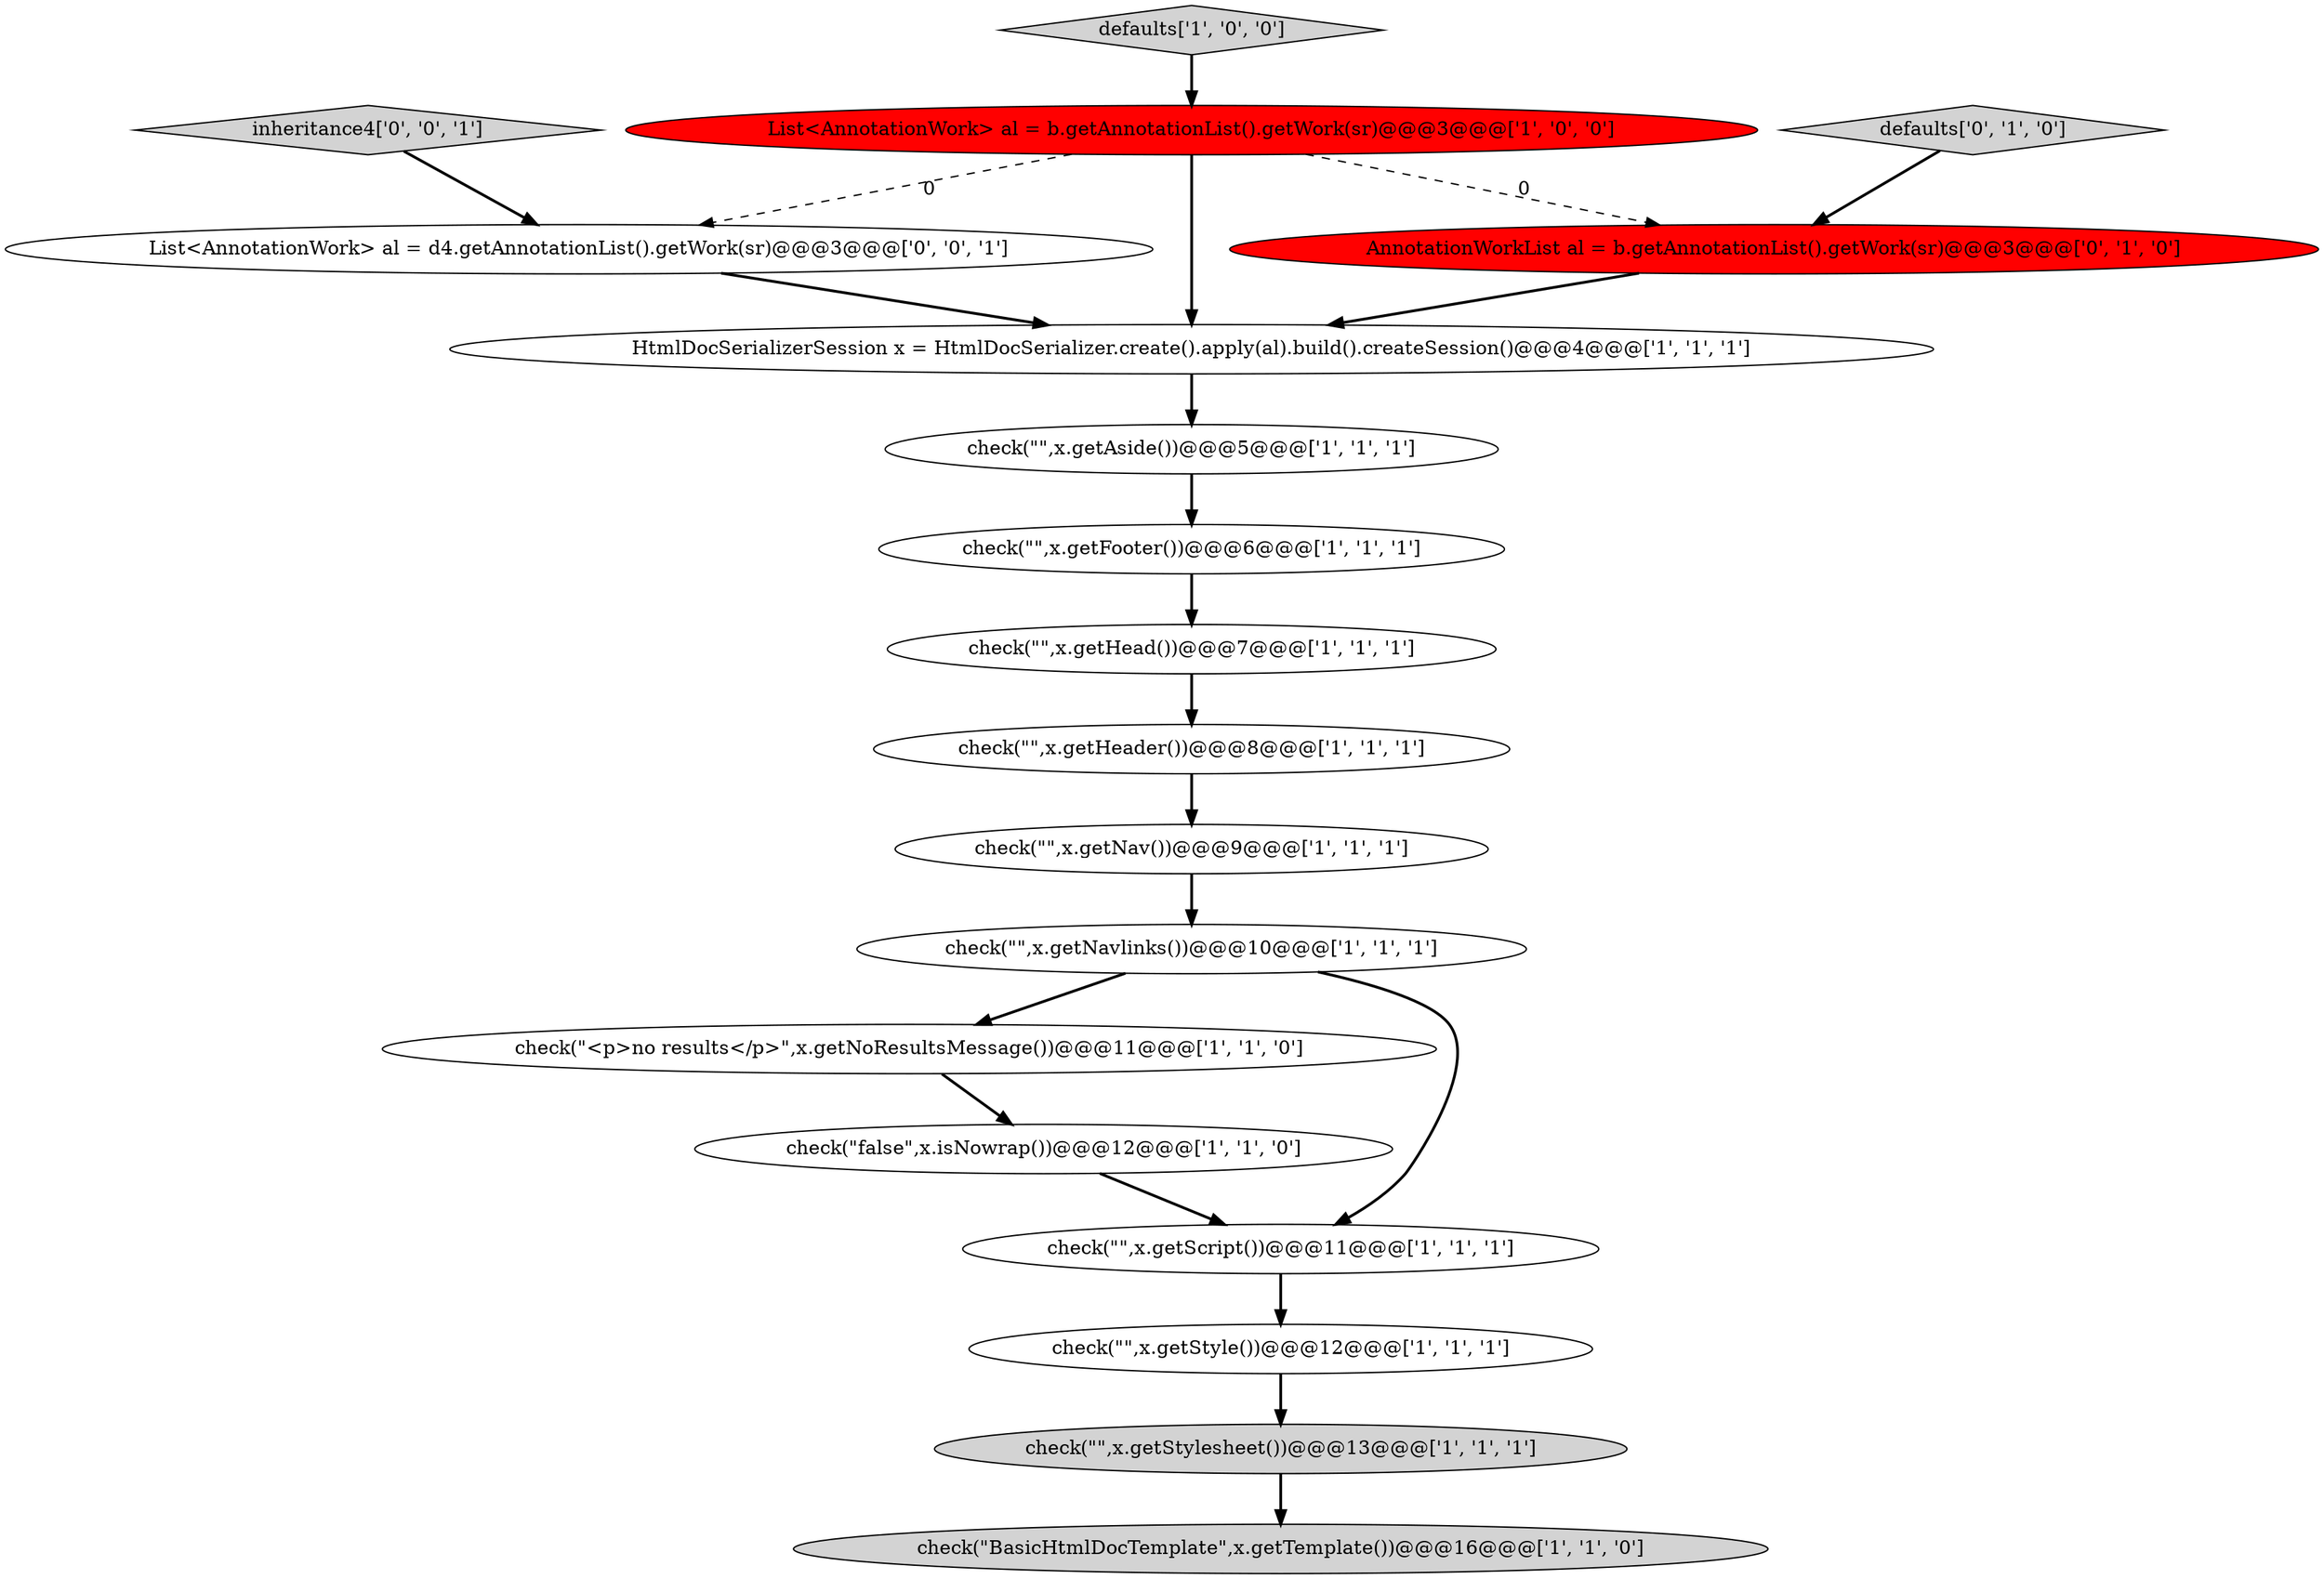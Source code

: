 digraph {
12 [style = filled, label = "check(\"\",x.getHeader())@@@8@@@['1', '1', '1']", fillcolor = white, shape = ellipse image = "AAA0AAABBB1BBB"];
13 [style = filled, label = "check(\"\",x.getStylesheet())@@@13@@@['1', '1', '1']", fillcolor = lightgray, shape = ellipse image = "AAA0AAABBB1BBB"];
16 [style = filled, label = "AnnotationWorkList al = b.getAnnotationList().getWork(sr)@@@3@@@['0', '1', '0']", fillcolor = red, shape = ellipse image = "AAA1AAABBB2BBB"];
9 [style = filled, label = "check(\"\",x.getNav())@@@9@@@['1', '1', '1']", fillcolor = white, shape = ellipse image = "AAA0AAABBB1BBB"];
0 [style = filled, label = "check(\"\",x.getNavlinks())@@@10@@@['1', '1', '1']", fillcolor = white, shape = ellipse image = "AAA0AAABBB1BBB"];
3 [style = filled, label = "check(\"\",x.getFooter())@@@6@@@['1', '1', '1']", fillcolor = white, shape = ellipse image = "AAA0AAABBB1BBB"];
2 [style = filled, label = "List<AnnotationWork> al = b.getAnnotationList().getWork(sr)@@@3@@@['1', '0', '0']", fillcolor = red, shape = ellipse image = "AAA1AAABBB1BBB"];
4 [style = filled, label = "check(\"<p>no results</p>\",x.getNoResultsMessage())@@@11@@@['1', '1', '0']", fillcolor = white, shape = ellipse image = "AAA0AAABBB1BBB"];
5 [style = filled, label = "HtmlDocSerializerSession x = HtmlDocSerializer.create().apply(al).build().createSession()@@@4@@@['1', '1', '1']", fillcolor = white, shape = ellipse image = "AAA0AAABBB1BBB"];
7 [style = filled, label = "check(\"\",x.getScript())@@@11@@@['1', '1', '1']", fillcolor = white, shape = ellipse image = "AAA0AAABBB1BBB"];
10 [style = filled, label = "check(\"false\",x.isNowrap())@@@12@@@['1', '1', '0']", fillcolor = white, shape = ellipse image = "AAA0AAABBB1BBB"];
8 [style = filled, label = "check(\"\",x.getHead())@@@7@@@['1', '1', '1']", fillcolor = white, shape = ellipse image = "AAA0AAABBB1BBB"];
17 [style = filled, label = "inheritance4['0', '0', '1']", fillcolor = lightgray, shape = diamond image = "AAA0AAABBB3BBB"];
6 [style = filled, label = "check(\"\",x.getStyle())@@@12@@@['1', '1', '1']", fillcolor = white, shape = ellipse image = "AAA0AAABBB1BBB"];
18 [style = filled, label = "List<AnnotationWork> al = d4.getAnnotationList().getWork(sr)@@@3@@@['0', '0', '1']", fillcolor = white, shape = ellipse image = "AAA0AAABBB3BBB"];
14 [style = filled, label = "defaults['1', '0', '0']", fillcolor = lightgray, shape = diamond image = "AAA0AAABBB1BBB"];
11 [style = filled, label = "check(\"\",x.getAside())@@@5@@@['1', '1', '1']", fillcolor = white, shape = ellipse image = "AAA0AAABBB1BBB"];
1 [style = filled, label = "check(\"BasicHtmlDocTemplate\",x.getTemplate())@@@16@@@['1', '1', '0']", fillcolor = lightgray, shape = ellipse image = "AAA0AAABBB1BBB"];
15 [style = filled, label = "defaults['0', '1', '0']", fillcolor = lightgray, shape = diamond image = "AAA0AAABBB2BBB"];
4->10 [style = bold, label=""];
9->0 [style = bold, label=""];
12->9 [style = bold, label=""];
15->16 [style = bold, label=""];
10->7 [style = bold, label=""];
13->1 [style = bold, label=""];
0->7 [style = bold, label=""];
11->3 [style = bold, label=""];
0->4 [style = bold, label=""];
3->8 [style = bold, label=""];
18->5 [style = bold, label=""];
2->16 [style = dashed, label="0"];
6->13 [style = bold, label=""];
7->6 [style = bold, label=""];
2->18 [style = dashed, label="0"];
16->5 [style = bold, label=""];
5->11 [style = bold, label=""];
14->2 [style = bold, label=""];
8->12 [style = bold, label=""];
17->18 [style = bold, label=""];
2->5 [style = bold, label=""];
}
